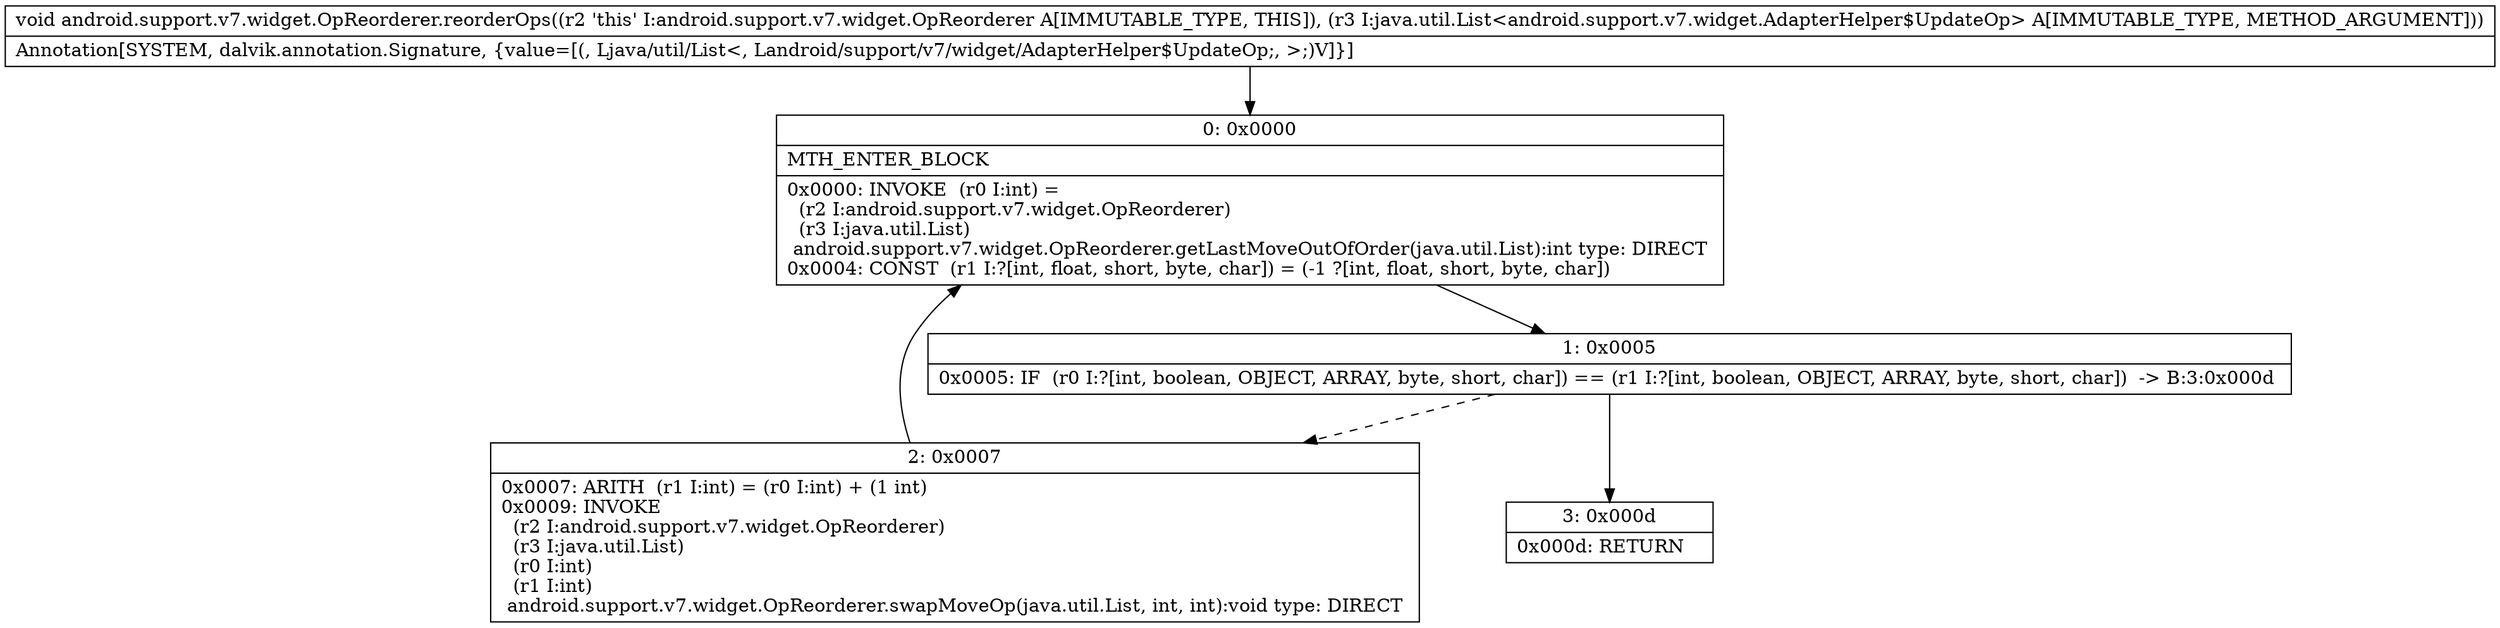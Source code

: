 digraph "CFG forandroid.support.v7.widget.OpReorderer.reorderOps(Ljava\/util\/List;)V" {
Node_0 [shape=record,label="{0\:\ 0x0000|MTH_ENTER_BLOCK\l|0x0000: INVOKE  (r0 I:int) = \l  (r2 I:android.support.v7.widget.OpReorderer)\l  (r3 I:java.util.List)\l android.support.v7.widget.OpReorderer.getLastMoveOutOfOrder(java.util.List):int type: DIRECT \l0x0004: CONST  (r1 I:?[int, float, short, byte, char]) = (\-1 ?[int, float, short, byte, char]) \l}"];
Node_1 [shape=record,label="{1\:\ 0x0005|0x0005: IF  (r0 I:?[int, boolean, OBJECT, ARRAY, byte, short, char]) == (r1 I:?[int, boolean, OBJECT, ARRAY, byte, short, char])  \-\> B:3:0x000d \l}"];
Node_2 [shape=record,label="{2\:\ 0x0007|0x0007: ARITH  (r1 I:int) = (r0 I:int) + (1 int) \l0x0009: INVOKE  \l  (r2 I:android.support.v7.widget.OpReorderer)\l  (r3 I:java.util.List)\l  (r0 I:int)\l  (r1 I:int)\l android.support.v7.widget.OpReorderer.swapMoveOp(java.util.List, int, int):void type: DIRECT \l}"];
Node_3 [shape=record,label="{3\:\ 0x000d|0x000d: RETURN   \l}"];
MethodNode[shape=record,label="{void android.support.v7.widget.OpReorderer.reorderOps((r2 'this' I:android.support.v7.widget.OpReorderer A[IMMUTABLE_TYPE, THIS]), (r3 I:java.util.List\<android.support.v7.widget.AdapterHelper$UpdateOp\> A[IMMUTABLE_TYPE, METHOD_ARGUMENT]))  | Annotation[SYSTEM, dalvik.annotation.Signature, \{value=[(, Ljava\/util\/List\<, Landroid\/support\/v7\/widget\/AdapterHelper$UpdateOp;, \>;)V]\}]\l}"];
MethodNode -> Node_0;
Node_0 -> Node_1;
Node_1 -> Node_2[style=dashed];
Node_1 -> Node_3;
Node_2 -> Node_0;
}

